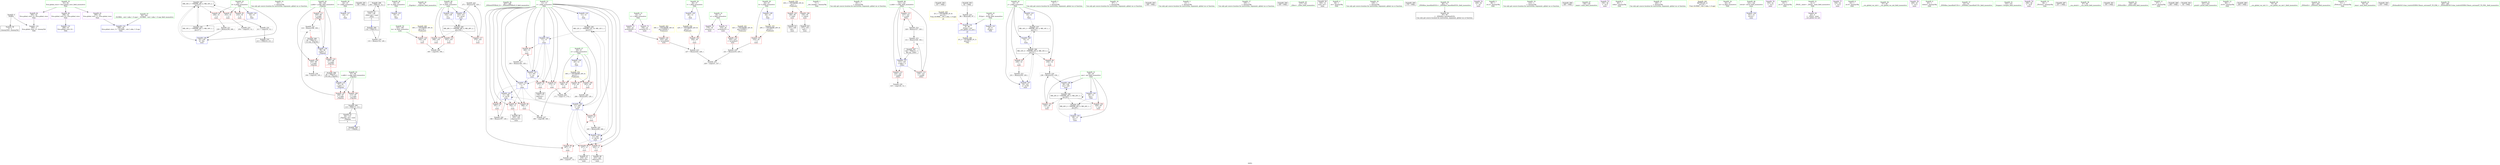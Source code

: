 digraph "SVFG" {
	label="SVFG";

	Node0x55eaeb319bb0 [shape=record,color=grey,label="{NodeID: 0\nNullPtr}"];
	Node0x55eaeb319bb0 -> Node0x55eaeb326440[style=solid];
	Node0x55eaeb319bb0 -> Node0x55eaeb32b460[style=solid];
	Node0x55eaeb325390 [shape=record,color=red,label="{NodeID: 97\n253\<--16\n\<--k\nmain\n}"];
	Node0x55eaeb325390 -> Node0x55eaeb3333a0[style=solid];
	Node0x55eaeb31a190 [shape=record,color=green,label="{NodeID: 14\n53\<--1\n\<--dummyObj\nCan only get source location for instruction, argument, global var or function.}"];
	Node0x55eaeb324ed0 [shape=record,color=red,label="{NodeID: 111\n109\<--99\n\<--y.addr\n_Z3gcdxx\n}"];
	Node0x55eaeb324ed0 -> Node0x55eaeb3321a0[style=solid];
	Node0x55eaeb323740 [shape=record,color=green,label="{NodeID: 28\n22\<--23\nl\<--l_field_insensitive\nGlob }"];
	Node0x55eaeb323740 -> Node0x55eaeb32ae60[style=solid];
	Node0x55eaeb34b8e0 [shape=record,color=black,label="{NodeID: 291\n158 = PHI()\n}"];
	Node0x55eaeb08a690 [shape=record,color=black,label="{NodeID: 208\n136 = PHI(133, 12, )\n}"];
	Node0x55eaeb08a690 -> Node0x55eaeb3267e0[style=solid];
	Node0x55eaeb32ac60 [shape=record,color=blue,label="{NodeID: 125\n18\<--12\nm\<--\nGlob }"];
	Node0x55eaeb324540 [shape=record,color=green,label="{NodeID: 42\n92\<--93\n_Z3gcdxx\<--_Z3gcdxx_field_insensitive\n}"];
	Node0x55eaeb332320 [shape=record,color=grey,label="{NodeID: 222\n271 = Binary(270, 129, )\n}"];
	Node0x55eaeb332320 -> Node0x55eaeb32c330[style=solid];
	Node0x55eaeb32b970 [shape=record,color=blue,label="{NodeID: 139\n143\<--129\ntt\<--\nmain\n}"];
	Node0x55eaeb32b970 -> Node0x55eaeb33b650[style=dashed];
	Node0x55eaeb326240 [shape=record,color=green,label="{NodeID: 56\n267\<--268\n_ZNSolsEPFRSoS_E\<--_ZNSolsEPFRSoS_E_field_insensitive\n}"];
	Node0x55eaeb33a250 [shape=record,color=black,label="{NodeID: 236\nMR_12V_2 = PHI(MR_12V_10, MR_12V_1, )\npts\{13 \}\n}"];
	Node0x55eaeb33a250 -> Node0x55eaeb32ba40[style=dashed];
	Node0x55eaeb326e60 [shape=record,color=purple,label="{NodeID: 70\n179\<--30\narrayidx\<--a\nmain\n}"];
	Node0x55eaeb33ee70 [shape=record,color=yellow,style=double,label="{NodeID: 250\n10V_1 = ENCHI(MR_10V_0)\npts\{1 \}\nFun[main]}"];
	Node0x55eaeb33ee70 -> Node0x55eaeb325a10[style=dashed];
	Node0x55eaeb33ee70 -> Node0x55eaeb324ac0[style=dashed];
	Node0x55eaeb327a50 [shape=record,color=red,label="{NodeID: 84\n177\<--11\n\<--i\nmain\n}"];
	Node0x55eaeb327a50 -> Node0x55eaeb326a50[style=solid];
	Node0x55eaeb317eb0 [shape=record,color=green,label="{NodeID: 1\n7\<--1\n__dso_handle\<--dummyObj\nGlob }"];
	Node0x55eaeb325460 [shape=record,color=red,label="{NodeID: 98\n174\<--20\n\<--n\nmain\n}"];
	Node0x55eaeb325460 -> Node0x55eaeb332920[style=solid];
	Node0x55eaeb322ca0 [shape=record,color=green,label="{NodeID: 15\n83\<--1\n\<--dummyObj\nCan only get source location for instruction, argument, global var or function.}"];
	Node0x55eaeb324fa0 [shape=record,color=red,label="{NodeID: 112\n124\<--121\n\<--n.addr\n_Z2bci\n}"];
	Node0x55eaeb324fa0 -> Node0x55eaeb332f20[style=solid];
	Node0x55eaeb323840 [shape=record,color=green,label="{NodeID: 29\n24\<--25\nb\<--b_field_insensitive\nGlob }"];
	Node0x55eaeb323840 -> Node0x55eaeb3256d0[style=solid];
	Node0x55eaeb323840 -> Node0x55eaeb32af60[style=solid];
	Node0x55eaeb34b9b0 [shape=record,color=black,label="{NodeID: 292\n167 = PHI()\n}"];
	Node0x55eaeb330760 [shape=record,color=black,label="{NodeID: 209\n115 = PHI(111, 113, )\n}"];
	Node0x55eaeb330760 -> Node0x55eaeb326710[style=solid];
	Node0x55eaeb32ad60 [shape=record,color=blue,label="{NodeID: 126\n20\<--12\nn\<--\nGlob }"];
	Node0x55eaeb32ad60 -> Node0x55eaeb33f220[style=dashed];
	Node0x55eaeb324640 [shape=record,color=green,label="{NodeID: 43\n97\<--98\nx.addr\<--x.addr_field_insensitive\n_Z3gcdxx\n}"];
	Node0x55eaeb324640 -> Node0x55eaeb324b90[style=solid];
	Node0x55eaeb324640 -> Node0x55eaeb324c60[style=solid];
	Node0x55eaeb324640 -> Node0x55eaeb32b630[style=solid];
	Node0x55eaeb3324a0 [shape=record,color=grey,label="{NodeID: 223\n86 = Binary(82, 87, )\n}"];
	Node0x55eaeb3324a0 -> Node0x55eaeb32b560[style=solid];
	Node0x55eaeb32ba40 [shape=record,color=blue,label="{NodeID: 140\n11\<--12\ni\<--\nmain\n}"];
	Node0x55eaeb32ba40 -> Node0x55eaeb327980[style=dashed];
	Node0x55eaeb32ba40 -> Node0x55eaeb327a50[style=dashed];
	Node0x55eaeb32ba40 -> Node0x55eaeb327b20[style=dashed];
	Node0x55eaeb32ba40 -> Node0x55eaeb32bb10[style=dashed];
	Node0x55eaeb32ba40 -> Node0x55eaeb32bbe0[style=dashed];
	Node0x55eaeb326340 [shape=record,color=green,label="{NodeID: 57\n54\<--293\n_GLOBAL__sub_I_nika_1_0.cpp\<--_GLOBAL__sub_I_nika_1_0.cpp_field_insensitive\n}"];
	Node0x55eaeb326340 -> Node0x55eaeb32b360[style=solid];
	Node0x55eaeb33a750 [shape=record,color=black,label="{NodeID: 237\nMR_14V_2 = PHI(MR_14V_4, MR_14V_1, )\npts\{15 \}\n}"];
	Node0x55eaeb33a750 -> Node0x55eaeb32bd80[style=dashed];
	Node0x55eaeb326f30 [shape=record,color=purple,label="{NodeID: 71\n219\<--30\narrayidx25\<--a\nmain\n}"];
	Node0x55eaeb326f30 -> Node0x55eaeb32a6f0[style=solid];
	Node0x55eaeb327b20 [shape=record,color=red,label="{NodeID: 85\n182\<--11\n\<--i\nmain\n}"];
	Node0x55eaeb327b20 -> Node0x55eaeb331ba0[style=solid];
	Node0x55eaeb319c40 [shape=record,color=green,label="{NodeID: 2\n9\<--1\n\<--dummyObj\nCan only get source location for instruction, argument, global var or function.}"];
	Node0x55eaeb340430 [shape=record,color=yellow,style=double,label="{NodeID: 265\n2V_1 = ENCHI(MR_2V_0)\npts\{10 \}\nFun[_GLOBAL__sub_I_nika_1_0.cpp]|{<s0>20}}"];
	Node0x55eaeb340430:s0 -> Node0x55eaeb32b560[style=dashed,color=red];
	Node0x55eaeb325530 [shape=record,color=red,label="{NodeID: 99\n189\<--20\n\<--n\nmain\n}"];
	Node0x55eaeb325530 -> Node0x55eaeb332aa0[style=solid];
	Node0x55eaeb322d30 [shape=record,color=green,label="{NodeID: 16\n87\<--1\n\<--dummyObj\nCan only get source location for instruction, argument, global var or function.}"];
	Node0x55eaeb325070 [shape=record,color=red,label="{NodeID: 113\n127\<--121\n\<--n.addr\n_Z2bci\n}"];
	Node0x55eaeb325070 -> Node0x55eaeb331720[style=solid];
	Node0x55eaeb323940 [shape=record,color=green,label="{NodeID: 30\n26\<--27\nt\<--t_field_insensitive\nGlob }"];
	Node0x55eaeb323940 -> Node0x55eaeb3257a0[style=solid];
	Node0x55eaeb323940 -> Node0x55eaeb32b060[style=solid];
	Node0x55eaeb34ba80 [shape=record,color=black,label="{NodeID: 293\n168 = PHI()\n}"];
	Node0x55eaeb330d00 [shape=record,color=black,label="{NodeID: 210\n213 = PHI(214, 211, )\n}"];
	Node0x55eaeb32ae60 [shape=record,color=blue,label="{NodeID: 127\n22\<--12\nl\<--\nGlob }"];
	Node0x55eaeb324710 [shape=record,color=green,label="{NodeID: 44\n99\<--100\ny.addr\<--y.addr_field_insensitive\n_Z3gcdxx\n}"];
	Node0x55eaeb324710 -> Node0x55eaeb324d30[style=solid];
	Node0x55eaeb324710 -> Node0x55eaeb324e00[style=solid];
	Node0x55eaeb324710 -> Node0x55eaeb324ed0[style=solid];
	Node0x55eaeb324710 -> Node0x55eaeb32b700[style=solid];
	Node0x55eaeb332620 [shape=record,color=grey,label="{NodeID: 224\n198 = Binary(197, 129, )\n}"];
	Node0x55eaeb332620 -> Node0x55eaeb32bcb0[style=solid];
	Node0x55eaeb32bb10 [shape=record,color=blue,label="{NodeID: 141\n11\<--183\ni\<--inc\nmain\n}"];
	Node0x55eaeb32bb10 -> Node0x55eaeb327980[style=dashed];
	Node0x55eaeb32bb10 -> Node0x55eaeb327a50[style=dashed];
	Node0x55eaeb32bb10 -> Node0x55eaeb327b20[style=dashed];
	Node0x55eaeb32bb10 -> Node0x55eaeb32bb10[style=dashed];
	Node0x55eaeb32bb10 -> Node0x55eaeb32bbe0[style=dashed];
	Node0x55eaeb326440 [shape=record,color=black,label="{NodeID: 58\n2\<--3\ndummyVal\<--dummyVal\n}"];
	Node0x55eaeb33ac50 [shape=record,color=black,label="{NodeID: 238\nMR_16V_2 = PHI(MR_16V_3, MR_16V_1, )\npts\{17 \}\n}"];
	Node0x55eaeb33ac50 -> Node0x55eaeb33d950[style=dashed];
	Node0x55eaeb327000 [shape=record,color=purple,label="{NodeID: 72\n194\<--32\narrayidx15\<--v\nmain\n}"];
	Node0x55eaeb327bf0 [shape=record,color=red,label="{NodeID: 86\n188\<--11\n\<--i\nmain\n}"];
	Node0x55eaeb327bf0 -> Node0x55eaeb332aa0[style=solid];
	Node0x55eaeb319e90 [shape=record,color=green,label="{NodeID: 3\n12\<--1\n\<--dummyObj\nCan only get source location for instruction, argument, global var or function.}"];
	Node0x55eaeb325600 [shape=record,color=red,label="{NodeID: 100\n203\<--20\n\<--n\nmain\n}"];
	Node0x55eaeb325600 -> Node0x55eaeb332020[style=solid];
	Node0x55eaeb322dc0 [shape=record,color=green,label="{NodeID: 17\n105\<--1\n\<--dummyObj\nCan only get source location for instruction, argument, global var or function.}"];
	Node0x55eaeb325140 [shape=record,color=red,label="{NodeID: 114\n130\<--121\n\<--n.addr\n_Z2bci\n}"];
	Node0x55eaeb325140 -> Node0x55eaeb3318a0[style=solid];
	Node0x55eaeb323a40 [shape=record,color=green,label="{NodeID: 31\n28\<--29\nans\<--ans_field_insensitive\nGlob }"];
	Node0x55eaeb323a40 -> Node0x55eaeb325870[style=solid];
	Node0x55eaeb323a40 -> Node0x55eaeb325940[style=solid];
	Node0x55eaeb323a40 -> Node0x55eaeb32b160[style=solid];
	Node0x55eaeb323a40 -> Node0x55eaeb32be50[style=solid];
	Node0x55eaeb323a40 -> Node0x55eaeb32c0c0[style=solid];
	Node0x55eaeb34bb50 [shape=record,color=black,label="{NodeID: 294\n169 = PHI()\n}"];
	Node0x55eaeb3312a0 [shape=record,color=grey,label="{NodeID: 211\n239 = Binary(238, 240, )\n}"];
	Node0x55eaeb3312a0 -> Node0x55eaeb32c190[style=solid];
	Node0x55eaeb32af60 [shape=record,color=blue,label="{NodeID: 128\n24\<--12\nb\<--\nGlob }"];
	Node0x55eaeb32af60 -> Node0x55eaeb33f300[style=dashed];
	Node0x55eaeb3247e0 [shape=record,color=green,label="{NodeID: 45\n117\<--118\n_Z2bci\<--_Z2bci_field_insensitive\n}"];
	Node0x55eaeb3327a0 [shape=record,color=grey,label="{NodeID: 225\n245 = Binary(244, 240, )\n}"];
	Node0x55eaeb3327a0 -> Node0x55eaeb32c260[style=solid];
	Node0x55eaeb32bbe0 [shape=record,color=blue,label="{NodeID: 142\n11\<--12\ni\<--\nmain\n}"];
	Node0x55eaeb32bbe0 -> Node0x55eaeb327bf0[style=dashed];
	Node0x55eaeb32bbe0 -> Node0x55eaeb327cc0[style=dashed];
	Node0x55eaeb32bbe0 -> Node0x55eaeb327d90[style=dashed];
	Node0x55eaeb32bbe0 -> Node0x55eaeb32bcb0[style=dashed];
	Node0x55eaeb32bbe0 -> Node0x55eaeb32bf20[style=dashed];
	Node0x55eaeb326540 [shape=record,color=black,label="{NodeID: 59\n140\<--12\nmain_ret\<--\nmain\n}"];
	Node0x55eaeb33b150 [shape=record,color=black,label="{NodeID: 239\nMR_24V_2 = PHI(MR_24V_4, MR_24V_1, )\npts\{29 \}\n}"];
	Node0x55eaeb33b150 -> Node0x55eaeb32be50[style=dashed];
	Node0x55eaeb3270d0 [shape=record,color=purple,label="{NodeID: 73\n224\<--32\narrayidx28\<--v\nmain\n}"];
	Node0x55eaeb3270d0 -> Node0x55eaeb32a7c0[style=solid];
	Node0x55eaeb327cc0 [shape=record,color=red,label="{NodeID: 87\n192\<--11\n\<--i\nmain\n}"];
	Node0x55eaeb327cc0 -> Node0x55eaeb326b20[style=solid];
	Node0x55eaeb319f20 [shape=record,color=green,label="{NodeID: 4\n36\<--1\n.str\<--dummyObj\nGlob }"];
	Node0x55eaeb3256d0 [shape=record,color=red,label="{NodeID: 101\n216\<--24\n\<--b\nmain\n}"];
	Node0x55eaeb3256d0 -> Node0x55eaeb331ea0[style=solid];
	Node0x55eaeb322e50 [shape=record,color=green,label="{NodeID: 18\n129\<--1\n\<--dummyObj\nCan only get source location for instruction, argument, global var or function.}"];
	Node0x55eaeb32a430 [shape=record,color=red,label="{NodeID: 115\n163\<--143\n\<--tt\nmain\n}"];
	Node0x55eaeb32a430 -> Node0x55eaeb332da0[style=solid];
	Node0x55eaeb323b40 [shape=record,color=green,label="{NodeID: 32\n30\<--31\na\<--a_field_insensitive\nGlob }"];
	Node0x55eaeb323b40 -> Node0x55eaeb326e60[style=solid];
	Node0x55eaeb323b40 -> Node0x55eaeb326f30[style=solid];
	Node0x55eaeb34bc50 [shape=record,color=black,label="{NodeID: 295\n170 = PHI()\n}"];
	Node0x55eaeb331420 [shape=record,color=grey,label="{NodeID: 212\n231 = Binary(230, 129, )\n}"];
	Node0x55eaeb331420 -> Node0x55eaeb32bff0[style=solid];
	Node0x55eaeb32b060 [shape=record,color=blue,label="{NodeID: 129\n26\<--12\nt\<--\nGlob }"];
	Node0x55eaeb32b060 -> Node0x55eaeb33f3e0[style=dashed];
	Node0x55eaeb3248e0 [shape=record,color=green,label="{NodeID: 46\n121\<--122\nn.addr\<--n.addr_field_insensitive\n_Z2bci\n}"];
	Node0x55eaeb3248e0 -> Node0x55eaeb324fa0[style=solid];
	Node0x55eaeb3248e0 -> Node0x55eaeb325070[style=solid];
	Node0x55eaeb3248e0 -> Node0x55eaeb325140[style=solid];
	Node0x55eaeb3248e0 -> Node0x55eaeb32b7d0[style=solid];
	Node0x55eaeb332920 [shape=record,color=grey,label="{NodeID: 226\n175 = cmp(173, 174, )\n}"];
	Node0x55eaeb32bcb0 [shape=record,color=blue,label="{NodeID: 143\n11\<--198\ni\<--inc18\nmain\n}"];
	Node0x55eaeb32bcb0 -> Node0x55eaeb327bf0[style=dashed];
	Node0x55eaeb32bcb0 -> Node0x55eaeb327cc0[style=dashed];
	Node0x55eaeb32bcb0 -> Node0x55eaeb327d90[style=dashed];
	Node0x55eaeb32bcb0 -> Node0x55eaeb32bcb0[style=dashed];
	Node0x55eaeb32bcb0 -> Node0x55eaeb32bf20[style=dashed];
	Node0x55eaeb326610 [shape=record,color=black,label="{NodeID: 60\n65\<--66\n\<--_ZNSt8ios_base4InitD1Ev\nCan only get source location for instruction, argument, global var or function.}"];
	Node0x55eaeb33b650 [shape=record,color=black,label="{NodeID: 240\nMR_28V_3 = PHI(MR_28V_4, MR_28V_2, )\npts\{144 \}\n}"];
	Node0x55eaeb33b650 -> Node0x55eaeb32a430[style=dashed];
	Node0x55eaeb33b650 -> Node0x55eaeb32a4c0[style=dashed];
	Node0x55eaeb33b650 -> Node0x55eaeb32a550[style=dashed];
	Node0x55eaeb33b650 -> Node0x55eaeb32c330[style=dashed];
	Node0x55eaeb3271a0 [shape=record,color=purple,label="{NodeID: 74\n149\<--36\n\<--.str\nmain\n}"];
	Node0x55eaeb33f220 [shape=record,color=yellow,style=double,label="{NodeID: 254\n18V_1 = ENCHI(MR_18V_0)\npts\{21 \}\nFun[main]}"];
	Node0x55eaeb33f220 -> Node0x55eaeb325460[style=dashed];
	Node0x55eaeb33f220 -> Node0x55eaeb325530[style=dashed];
	Node0x55eaeb33f220 -> Node0x55eaeb325600[style=dashed];
	Node0x55eaeb327d90 [shape=record,color=red,label="{NodeID: 88\n197\<--11\n\<--i\nmain\n}"];
	Node0x55eaeb327d90 -> Node0x55eaeb332620[style=solid];
	Node0x55eaeb319a70 [shape=record,color=green,label="{NodeID: 5\n38\<--1\n.str.2\<--dummyObj\nGlob }"];
	Node0x55eaeb3257a0 [shape=record,color=red,label="{NodeID: 102\n226\<--26\n\<--t\nmain\n}"];
	Node0x55eaeb3257a0 -> Node0x55eaeb3315a0[style=solid];
	Node0x55eaeb322ee0 [shape=record,color=green,label="{NodeID: 19\n214\<--1\n\<--dummyObj\nCan only get source location for instruction, argument, global var or function.}"];
	Node0x55eaeb32a4c0 [shape=record,color=red,label="{NodeID: 116\n248\<--143\n\<--tt\nmain\n}"];
	Node0x55eaeb323c40 [shape=record,color=green,label="{NodeID: 33\n32\<--33\nv\<--v_field_insensitive\nGlob }"];
	Node0x55eaeb323c40 -> Node0x55eaeb327000[style=solid];
	Node0x55eaeb323c40 -> Node0x55eaeb3270d0[style=solid];
	Node0x55eaeb34bd20 [shape=record,color=black,label="{NodeID: 296\n180 = PHI()\n}"];
	Node0x55eaeb3315a0 [shape=record,color=grey,label="{NodeID: 213\n227 = Binary(225, 226, )\n}"];
	Node0x55eaeb3315a0 -> Node0x55eaeb3330a0[style=solid];
	Node0x55eaeb32b160 [shape=record,color=blue,label="{NodeID: 130\n28\<--12\nans\<--\nGlob }"];
	Node0x55eaeb32b160 -> Node0x55eaeb33b150[style=dashed];
	Node0x55eaeb3249b0 [shape=record,color=green,label="{NodeID: 47\n138\<--139\nmain\<--main_field_insensitive\n}"];
	Node0x55eaeb332aa0 [shape=record,color=grey,label="{NodeID: 227\n190 = cmp(188, 189, )\n}"];
	Node0x55eaeb32bd80 [shape=record,color=blue,label="{NodeID: 144\n14\<--12\nj\<--\nmain\n}"];
	Node0x55eaeb32bd80 -> Node0x55eaeb33d450[style=dashed];
	Node0x55eaeb326710 [shape=record,color=black,label="{NodeID: 61\n94\<--115\n_Z3gcdxx_ret\<--cond\n_Z3gcdxx\n|{<s0>4}}"];
	Node0x55eaeb326710:s0 -> Node0x55eaeb34c890[style=solid,color=blue];
	Node0x55eaeb327270 [shape=record,color=purple,label="{NodeID: 75\n150\<--38\n\<--.str.2\nmain\n}"];
	Node0x55eaeb33f300 [shape=record,color=yellow,style=double,label="{NodeID: 255\n20V_1 = ENCHI(MR_20V_0)\npts\{25 \}\nFun[main]}"];
	Node0x55eaeb33f300 -> Node0x55eaeb3256d0[style=dashed];
	Node0x55eaeb327e60 [shape=record,color=red,label="{NodeID: 89\n207\<--11\n\<--i\nmain\n}"];
	Node0x55eaeb327e60 -> Node0x55eaeb332c20[style=solid];
	Node0x55eaeb319b00 [shape=record,color=green,label="{NodeID: 6\n40\<--1\nstdin\<--dummyObj\nGlob }"];
	Node0x55eaeb325870 [shape=record,color=red,label="{NodeID: 103\n235\<--28\n\<--ans\nmain\n}"];
	Node0x55eaeb325870 -> Node0x55eaeb331a20[style=solid];
	Node0x55eaeb322f70 [shape=record,color=green,label="{NodeID: 20\n240\<--1\n\<--dummyObj\nCan only get source location for instruction, argument, global var or function.}"];
	Node0x55eaeb341ef0 [shape=record,color=yellow,style=double,label="{NodeID: 283\nRETMU(2V_2)\npts\{10 \}\nFun[_GLOBAL__sub_I_nika_1_0.cpp]}"];
	Node0x55eaeb32a550 [shape=record,color=red,label="{NodeID: 117\n270\<--143\n\<--tt\nmain\n}"];
	Node0x55eaeb32a550 -> Node0x55eaeb332320[style=solid];
	Node0x55eaeb323d40 [shape=record,color=green,label="{NodeID: 34\n34\<--35\nss\<--ss_field_insensitive\nGlob }"];
	Node0x55eaeb34bdf0 [shape=record,color=black,label="{NodeID: 297\n120 = PHI(131, )\n0th arg _Z2bci }"];
	Node0x55eaeb34bdf0 -> Node0x55eaeb32b7d0[style=solid];
	Node0x55eaeb331720 [shape=record,color=grey,label="{NodeID: 214\n128 = Binary(127, 129, )\n}"];
	Node0x55eaeb331720 -> Node0x55eaeb3318a0[style=solid];
	Node0x55eaeb32b260 [shape=record,color=blue,label="{NodeID: 131\n298\<--53\nllvm.global_ctors_0\<--\nGlob }"];
	Node0x55eaeb325ad0 [shape=record,color=green,label="{NodeID: 48\n141\<--142\nretval\<--retval_field_insensitive\nmain\n}"];
	Node0x55eaeb325ad0 -> Node0x55eaeb32b8a0[style=solid];
	Node0x55eaeb332c20 [shape=record,color=grey,label="{NodeID: 228\n208 = cmp(207, 12, )\n}"];
	Node0x55eaeb32be50 [shape=record,color=blue,label="{NodeID: 145\n28\<--12\nans\<--\nmain\n}"];
	Node0x55eaeb32be50 -> Node0x55eaeb33de50[style=dashed];
	Node0x55eaeb3267e0 [shape=record,color=black,label="{NodeID: 62\n119\<--136\n_Z2bci_ret\<--cond\n_Z2bci\n|{<s0>5}}"];
	Node0x55eaeb3267e0:s0 -> Node0x55eaeb34b6f0[style=solid,color=blue];
	Node0x55eaeb327340 [shape=record,color=purple,label="{NodeID: 76\n155\<--41\n\<--.str.3\nmain\n}"];
	Node0x55eaeb33f3e0 [shape=record,color=yellow,style=double,label="{NodeID: 256\n22V_1 = ENCHI(MR_22V_0)\npts\{27 \}\nFun[main]}"];
	Node0x55eaeb33f3e0 -> Node0x55eaeb3257a0[style=dashed];
	Node0x55eaeb327f30 [shape=record,color=red,label="{NodeID: 90\n217\<--11\n\<--i\nmain\n}"];
	Node0x55eaeb327f30 -> Node0x55eaeb326bf0[style=solid];
	Node0x55eaeb31a8b0 [shape=record,color=green,label="{NodeID: 7\n41\<--1\n.str.3\<--dummyObj\nGlob }"];
	Node0x55eaeb325940 [shape=record,color=red,label="{NodeID: 104\n259\<--28\n\<--ans\nmain\n}"];
	Node0x55eaeb323040 [shape=record,color=green,label="{NodeID: 21\n4\<--6\n_ZStL8__ioinit\<--_ZStL8__ioinit_field_insensitive\nGlob }"];
	Node0x55eaeb323040 -> Node0x55eaeb326d90[style=solid];
	Node0x55eaeb32a620 [shape=record,color=red,label="{NodeID: 118\n164\<--145\n\<--tn\nmain\n}"];
	Node0x55eaeb32a620 -> Node0x55eaeb332da0[style=solid];
	Node0x55eaeb323e40 [shape=record,color=green,label="{NodeID: 35\n52\<--56\nllvm.global_ctors\<--llvm.global_ctors_field_insensitive\nGlob }"];
	Node0x55eaeb323e40 -> Node0x55eaeb327680[style=solid];
	Node0x55eaeb323e40 -> Node0x55eaeb327780[style=solid];
	Node0x55eaeb323e40 -> Node0x55eaeb327880[style=solid];
	Node0x55eaeb34bfe0 [shape=record,color=black,label="{NodeID: 298\n95 = PHI(107, )\n0th arg _Z3gcdxx }"];
	Node0x55eaeb34bfe0 -> Node0x55eaeb32b630[style=solid];
	Node0x55eaeb3318a0 [shape=record,color=grey,label="{NodeID: 215\n131 = Binary(128, 130, )\n|{<s0>5}}"];
	Node0x55eaeb3318a0:s0 -> Node0x55eaeb34bdf0[style=solid,color=red];
	Node0x55eaeb32b360 [shape=record,color=blue,label="{NodeID: 132\n299\<--54\nllvm.global_ctors_1\<--_GLOBAL__sub_I_nika_1_0.cpp\nGlob }"];
	Node0x55eaeb325ba0 [shape=record,color=green,label="{NodeID: 49\n143\<--144\ntt\<--tt_field_insensitive\nmain\n}"];
	Node0x55eaeb325ba0 -> Node0x55eaeb32a430[style=solid];
	Node0x55eaeb325ba0 -> Node0x55eaeb32a4c0[style=solid];
	Node0x55eaeb325ba0 -> Node0x55eaeb32a550[style=solid];
	Node0x55eaeb325ba0 -> Node0x55eaeb32b970[style=solid];
	Node0x55eaeb325ba0 -> Node0x55eaeb32c330[style=solid];
	Node0x55eaeb332da0 [shape=record,color=grey,label="{NodeID: 229\n165 = cmp(163, 164, )\n}"];
	Node0x55eaeb32bf20 [shape=record,color=blue,label="{NodeID: 146\n11\<--204\ni\<--sub\nmain\n}"];
	Node0x55eaeb32bf20 -> Node0x55eaeb327e60[style=dashed];
	Node0x55eaeb32bf20 -> Node0x55eaeb327f30[style=dashed];
	Node0x55eaeb32bf20 -> Node0x55eaeb328000[style=dashed];
	Node0x55eaeb32bf20 -> Node0x55eaeb3280d0[style=dashed];
	Node0x55eaeb32bf20 -> Node0x55eaeb32c260[style=dashed];
	Node0x55eaeb32bf20 -> Node0x55eaeb33a250[style=dashed];
	Node0x55eaeb3268b0 [shape=record,color=black,label="{NodeID: 63\n151\<--148\ncall\<--\nmain\n}"];
	Node0x55eaeb327410 [shape=record,color=purple,label="{NodeID: 77\n156\<--43\n\<--.str.4\nmain\n}"];
	Node0x55eaeb328000 [shape=record,color=red,label="{NodeID: 91\n222\<--11\n\<--i\nmain\n}"];
	Node0x55eaeb328000 -> Node0x55eaeb326cc0[style=solid];
	Node0x55eaeb31a940 [shape=record,color=green,label="{NodeID: 8\n43\<--1\n.str.4\<--dummyObj\nGlob }"];
	Node0x55eaeb325a10 [shape=record,color=red,label="{NodeID: 105\n148\<--40\n\<--stdin\nmain\n}"];
	Node0x55eaeb325a10 -> Node0x55eaeb3268b0[style=solid];
	Node0x55eaeb323140 [shape=record,color=green,label="{NodeID: 22\n8\<--10\n_ZL2pi\<--_ZL2pi_field_insensitive\nGlob }"];
	Node0x55eaeb323140 -> Node0x55eaeb32a890[style=solid];
	Node0x55eaeb323140 -> Node0x55eaeb32b560[style=solid];
	Node0x55eaeb32a6f0 [shape=record,color=red,label="{NodeID: 119\n220\<--219\n\<--arrayidx25\nmain\n}"];
	Node0x55eaeb32a6f0 -> Node0x55eaeb331ea0[style=solid];
	Node0x55eaeb323f40 [shape=record,color=green,label="{NodeID: 36\n57\<--58\n__cxx_global_var_init\<--__cxx_global_var_init_field_insensitive\n}"];
	Node0x55eaeb34c120 [shape=record,color=black,label="{NodeID: 299\n96 = PHI(110, )\n1st arg _Z3gcdxx }"];
	Node0x55eaeb34c120 -> Node0x55eaeb32b700[style=solid];
	Node0x55eaeb331a20 [shape=record,color=grey,label="{NodeID: 216\n236 = Binary(235, 234, )\n}"];
	Node0x55eaeb331a20 -> Node0x55eaeb32c0c0[style=solid];
	Node0x55eaeb32b460 [shape=record,color=blue, style = dotted,label="{NodeID: 133\n300\<--3\nllvm.global_ctors_2\<--dummyVal\nGlob }"];
	Node0x55eaeb325c70 [shape=record,color=green,label="{NodeID: 50\n145\<--146\ntn\<--tn_field_insensitive\nmain\n}"];
	Node0x55eaeb325c70 -> Node0x55eaeb32a620[style=solid];
	Node0x55eaeb332f20 [shape=record,color=grey,label="{NodeID: 230\n125 = cmp(124, 12, )\n}"];
	Node0x55eaeb32bff0 [shape=record,color=blue,label="{NodeID: 147\n14\<--231\nj\<--inc30\nmain\n}"];
	Node0x55eaeb32bff0 -> Node0x55eaeb33d450[style=dashed];
	Node0x55eaeb326980 [shape=record,color=black,label="{NodeID: 64\n157\<--154\ncall1\<--\nmain\n}"];
	Node0x55eaeb3274e0 [shape=record,color=purple,label="{NodeID: 78\n249\<--47\n\<--.str.5\nmain\n}"];
	Node0x55eaeb3280d0 [shape=record,color=red,label="{NodeID: 92\n244\<--11\n\<--i\nmain\n}"];
	Node0x55eaeb3280d0 -> Node0x55eaeb3327a0[style=solid];
	Node0x55eaeb31aed0 [shape=record,color=green,label="{NodeID: 9\n45\<--1\nstdout\<--dummyObj\nGlob }"];
	Node0x55eaeb324ac0 [shape=record,color=red,label="{NodeID: 106\n154\<--45\n\<--stdout\nmain\n}"];
	Node0x55eaeb324ac0 -> Node0x55eaeb326980[style=solid];
	Node0x55eaeb323240 [shape=record,color=green,label="{NodeID: 23\n11\<--13\ni\<--i_field_insensitive\nGlob }"];
	Node0x55eaeb323240 -> Node0x55eaeb327980[style=solid];
	Node0x55eaeb323240 -> Node0x55eaeb327a50[style=solid];
	Node0x55eaeb323240 -> Node0x55eaeb327b20[style=solid];
	Node0x55eaeb323240 -> Node0x55eaeb327bf0[style=solid];
	Node0x55eaeb323240 -> Node0x55eaeb327cc0[style=solid];
	Node0x55eaeb323240 -> Node0x55eaeb327d90[style=solid];
	Node0x55eaeb323240 -> Node0x55eaeb327e60[style=solid];
	Node0x55eaeb323240 -> Node0x55eaeb327f30[style=solid];
	Node0x55eaeb323240 -> Node0x55eaeb328000[style=solid];
	Node0x55eaeb323240 -> Node0x55eaeb3280d0[style=solid];
	Node0x55eaeb323240 -> Node0x55eaeb32a960[style=solid];
	Node0x55eaeb323240 -> Node0x55eaeb32ba40[style=solid];
	Node0x55eaeb323240 -> Node0x55eaeb32bb10[style=solid];
	Node0x55eaeb323240 -> Node0x55eaeb32bbe0[style=solid];
	Node0x55eaeb323240 -> Node0x55eaeb32bcb0[style=solid];
	Node0x55eaeb323240 -> Node0x55eaeb32bf20[style=solid];
	Node0x55eaeb323240 -> Node0x55eaeb32c260[style=solid];
	Node0x55eaeb342220 [shape=record,color=yellow,style=double,label="{NodeID: 286\n2V_2 = CSCHI(MR_2V_1)\npts\{10 \}\nCS[]}"];
	Node0x55eaeb32a7c0 [shape=record,color=red,label="{NodeID: 120\n225\<--224\n\<--arrayidx28\nmain\n}"];
	Node0x55eaeb32a7c0 -> Node0x55eaeb3315a0[style=solid];
	Node0x55eaeb324040 [shape=record,color=green,label="{NodeID: 37\n61\<--62\n_ZNSt8ios_base4InitC1Ev\<--_ZNSt8ios_base4InitC1Ev_field_insensitive\n}"];
	Node0x55eaeb34c890 [shape=record,color=black,label="{NodeID: 300\n111 = PHI(94, )\n}"];
	Node0x55eaeb34c890 -> Node0x55eaeb330760[style=solid];
	Node0x55eaeb331ba0 [shape=record,color=grey,label="{NodeID: 217\n183 = Binary(182, 129, )\n}"];
	Node0x55eaeb331ba0 -> Node0x55eaeb32bb10[style=solid];
	Node0x55eaeb32b560 [shape=record,color=blue,label="{NodeID: 134\n8\<--86\n_ZL2pi\<--mul\n__cxx_global_var_init.1\n|{<s0>20}}"];
	Node0x55eaeb32b560:s0 -> Node0x55eaeb342220[style=dashed,color=blue];
	Node0x55eaeb325d40 [shape=record,color=green,label="{NodeID: 51\n152\<--153\nfreopen\<--freopen_field_insensitive\n}"];
	Node0x55eaeb3330a0 [shape=record,color=grey,label="{NodeID: 231\n228 = cmp(221, 227, )\n}"];
	Node0x55eaeb32c0c0 [shape=record,color=blue,label="{NodeID: 148\n28\<--236\nans\<--add\nmain\n}"];
	Node0x55eaeb32c0c0 -> Node0x55eaeb33de50[style=dashed];
	Node0x55eaeb326a50 [shape=record,color=black,label="{NodeID: 65\n178\<--177\nidxprom\<--\nmain\n}"];
	Node0x55eaeb3275b0 [shape=record,color=purple,label="{NodeID: 79\n256\<--49\n\<--.str.6\nmain\n}"];
	Node0x55eaeb3281a0 [shape=record,color=red,label="{NodeID: 93\n230\<--14\n\<--j\nmain\n}"];
	Node0x55eaeb3281a0 -> Node0x55eaeb331420[style=solid];
	Node0x55eaeb31af60 [shape=record,color=green,label="{NodeID: 10\n46\<--1\n_ZSt3cin\<--dummyObj\nGlob }"];
	Node0x55eaeb324b90 [shape=record,color=red,label="{NodeID: 107\n108\<--97\n\<--x.addr\n_Z3gcdxx\n}"];
	Node0x55eaeb324b90 -> Node0x55eaeb3321a0[style=solid];
	Node0x55eaeb323340 [shape=record,color=green,label="{NodeID: 24\n14\<--15\nj\<--j_field_insensitive\nGlob }"];
	Node0x55eaeb323340 -> Node0x55eaeb3281a0[style=solid];
	Node0x55eaeb323340 -> Node0x55eaeb328270[style=solid];
	Node0x55eaeb323340 -> Node0x55eaeb32aa60[style=solid];
	Node0x55eaeb323340 -> Node0x55eaeb32bd80[style=solid];
	Node0x55eaeb323340 -> Node0x55eaeb32bff0[style=solid];
	Node0x55eaeb34af00 [shape=record,color=black,label="{NodeID: 287\n257 = PHI()\n}"];
	Node0x55eaeb32a890 [shape=record,color=blue,label="{NodeID: 121\n8\<--9\n_ZL2pi\<--\nGlob }"];
	Node0x55eaeb324140 [shape=record,color=green,label="{NodeID: 38\n67\<--68\n__cxa_atexit\<--__cxa_atexit_field_insensitive\n}"];
	Node0x55eaeb34cbd0 [shape=record,color=black,label="{NodeID: 301\n195 = PHI()\n}"];
	Node0x55eaeb331d20 [shape=record,color=grey,label="{NodeID: 218\n133 = Binary(132, 129, )\n}"];
	Node0x55eaeb331d20 -> Node0x55eaeb08a690[style=solid];
	Node0x55eaeb32b630 [shape=record,color=blue,label="{NodeID: 135\n97\<--95\nx.addr\<--x\n_Z3gcdxx\n}"];
	Node0x55eaeb32b630 -> Node0x55eaeb324b90[style=dashed];
	Node0x55eaeb32b630 -> Node0x55eaeb324c60[style=dashed];
	Node0x55eaeb325e40 [shape=record,color=green,label="{NodeID: 52\n159\<--160\n_ZNSirsERi\<--_ZNSirsERi_field_insensitive\n}"];
	Node0x55eaeb333220 [shape=record,color=grey,label="{NodeID: 232\n211 = cmp(210, 12, )\n}"];
	Node0x55eaeb333220 -> Node0x55eaeb330d00[style=solid];
	Node0x55eaeb32c190 [shape=record,color=blue,label="{NodeID: 149\n16\<--239\nk\<--dec\nmain\n}"];
	Node0x55eaeb32c190 -> Node0x55eaeb33d950[style=dashed];
	Node0x55eaeb326b20 [shape=record,color=black,label="{NodeID: 66\n193\<--192\nidxprom14\<--\nmain\n}"];
	Node0x55eaeb33d450 [shape=record,color=black,label="{NodeID: 246\nMR_14V_4 = PHI(MR_14V_6, MR_14V_3, )\npts\{15 \}\n}"];
	Node0x55eaeb33d450 -> Node0x55eaeb3281a0[style=dashed];
	Node0x55eaeb33d450 -> Node0x55eaeb328270[style=dashed];
	Node0x55eaeb33d450 -> Node0x55eaeb32bff0[style=dashed];
	Node0x55eaeb33d450 -> Node0x55eaeb33a750[style=dashed];
	Node0x55eaeb33d450 -> Node0x55eaeb33d450[style=dashed];
	Node0x55eaeb327680 [shape=record,color=purple,label="{NodeID: 80\n298\<--52\nllvm.global_ctors_0\<--llvm.global_ctors\nGlob }"];
	Node0x55eaeb327680 -> Node0x55eaeb32b260[style=solid];
	Node0x55eaeb33f790 [shape=record,color=yellow,style=double,label="{NodeID: 260\n30V_1 = ENCHI(MR_30V_0)\npts\{146 \}\nFun[main]}"];
	Node0x55eaeb33f790 -> Node0x55eaeb32a620[style=dashed];
	Node0x55eaeb328270 [shape=record,color=red,label="{NodeID: 94\n234\<--14\n\<--j\nmain\n}"];
	Node0x55eaeb328270 -> Node0x55eaeb331a20[style=solid];
	Node0x55eaeb31aff0 [shape=record,color=green,label="{NodeID: 11\n47\<--1\n.str.5\<--dummyObj\nGlob }"];
	Node0x55eaeb324c60 [shape=record,color=red,label="{NodeID: 108\n113\<--97\n\<--x.addr\n_Z3gcdxx\n}"];
	Node0x55eaeb324c60 -> Node0x55eaeb330760[style=solid];
	Node0x55eaeb323440 [shape=record,color=green,label="{NodeID: 25\n16\<--17\nk\<--k_field_insensitive\nGlob }"];
	Node0x55eaeb323440 -> Node0x55eaeb328340[style=solid];
	Node0x55eaeb323440 -> Node0x55eaeb3252c0[style=solid];
	Node0x55eaeb323440 -> Node0x55eaeb325390[style=solid];
	Node0x55eaeb323440 -> Node0x55eaeb32ab60[style=solid];
	Node0x55eaeb323440 -> Node0x55eaeb32c190[style=solid];
	Node0x55eaeb34b4f0 [shape=record,color=black,label="{NodeID: 288\n260 = PHI()\n}"];
	Node0x55eaeb32a960 [shape=record,color=blue,label="{NodeID: 122\n11\<--12\ni\<--\nGlob }"];
	Node0x55eaeb32a960 -> Node0x55eaeb33a250[style=dashed];
	Node0x55eaeb324240 [shape=record,color=green,label="{NodeID: 39\n66\<--72\n_ZNSt8ios_base4InitD1Ev\<--_ZNSt8ios_base4InitD1Ev_field_insensitive\n}"];
	Node0x55eaeb324240 -> Node0x55eaeb326610[style=solid];
	Node0x55eaeb34cca0 [shape=record,color=black,label="{NodeID: 302\n64 = PHI()\n}"];
	Node0x55eaeb331ea0 [shape=record,color=grey,label="{NodeID: 219\n221 = Binary(216, 220, )\n}"];
	Node0x55eaeb331ea0 -> Node0x55eaeb3330a0[style=solid];
	Node0x55eaeb32b700 [shape=record,color=blue,label="{NodeID: 136\n99\<--96\ny.addr\<--y\n_Z3gcdxx\n}"];
	Node0x55eaeb32b700 -> Node0x55eaeb324d30[style=dashed];
	Node0x55eaeb32b700 -> Node0x55eaeb324e00[style=dashed];
	Node0x55eaeb32b700 -> Node0x55eaeb324ed0[style=dashed];
	Node0x55eaeb325f40 [shape=record,color=green,label="{NodeID: 53\n251\<--252\nprintf\<--printf_field_insensitive\n}"];
	Node0x55eaeb3333a0 [shape=record,color=grey,label="{NodeID: 233\n254 = cmp(253, 12, )\n}"];
	Node0x55eaeb32c260 [shape=record,color=blue,label="{NodeID: 150\n11\<--245\ni\<--dec32\nmain\n}"];
	Node0x55eaeb32c260 -> Node0x55eaeb327e60[style=dashed];
	Node0x55eaeb32c260 -> Node0x55eaeb327f30[style=dashed];
	Node0x55eaeb32c260 -> Node0x55eaeb328000[style=dashed];
	Node0x55eaeb32c260 -> Node0x55eaeb3280d0[style=dashed];
	Node0x55eaeb32c260 -> Node0x55eaeb32c260[style=dashed];
	Node0x55eaeb32c260 -> Node0x55eaeb33a250[style=dashed];
	Node0x55eaeb326bf0 [shape=record,color=black,label="{NodeID: 67\n218\<--217\nidxprom24\<--\nmain\n}"];
	Node0x55eaeb33d950 [shape=record,color=black,label="{NodeID: 247\nMR_16V_3 = PHI(MR_16V_4, MR_16V_2, )\npts\{17 \}\n}"];
	Node0x55eaeb33d950 -> Node0x55eaeb328340[style=dashed];
	Node0x55eaeb33d950 -> Node0x55eaeb3252c0[style=dashed];
	Node0x55eaeb33d950 -> Node0x55eaeb325390[style=dashed];
	Node0x55eaeb33d950 -> Node0x55eaeb32c190[style=dashed];
	Node0x55eaeb33d950 -> Node0x55eaeb33ac50[style=dashed];
	Node0x55eaeb33d950 -> Node0x55eaeb33d950[style=dashed];
	Node0x55eaeb327780 [shape=record,color=purple,label="{NodeID: 81\n299\<--52\nllvm.global_ctors_1\<--llvm.global_ctors\nGlob }"];
	Node0x55eaeb327780 -> Node0x55eaeb32b360[style=solid];
	Node0x55eaeb33f870 [shape=record,color=yellow,style=double,label="{NodeID: 261\n32V_1 = ENCHI(MR_32V_0)\npts\{310000 \}\nFun[main]}"];
	Node0x55eaeb33f870 -> Node0x55eaeb32a6f0[style=dashed];
	Node0x55eaeb328340 [shape=record,color=red,label="{NodeID: 95\n210\<--16\n\<--k\nmain\n}"];
	Node0x55eaeb328340 -> Node0x55eaeb333220[style=solid];
	Node0x55eaeb319ff0 [shape=record,color=green,label="{NodeID: 12\n49\<--1\n.str.6\<--dummyObj\nGlob }"];
	Node0x55eaeb324d30 [shape=record,color=red,label="{NodeID: 109\n103\<--99\n\<--y.addr\n_Z3gcdxx\n}"];
	Node0x55eaeb324d30 -> Node0x55eaeb333520[style=solid];
	Node0x55eaeb323540 [shape=record,color=green,label="{NodeID: 26\n18\<--19\nm\<--m_field_insensitive\nGlob }"];
	Node0x55eaeb323540 -> Node0x55eaeb32ac60[style=solid];
	Node0x55eaeb34b5f0 [shape=record,color=black,label="{NodeID: 289\n264 = PHI()\n}"];
	Node0x55eaeb32aa60 [shape=record,color=blue,label="{NodeID: 123\n14\<--12\nj\<--\nGlob }"];
	Node0x55eaeb32aa60 -> Node0x55eaeb33a750[style=dashed];
	Node0x55eaeb324340 [shape=record,color=green,label="{NodeID: 40\n79\<--80\n__cxx_global_var_init.1\<--__cxx_global_var_init.1_field_insensitive\n}"];
	Node0x55eaeb34cd70 [shape=record,color=black,label="{NodeID: 303\n82 = PHI()\n}"];
	Node0x55eaeb34cd70 -> Node0x55eaeb3324a0[style=solid];
	Node0x55eaeb332020 [shape=record,color=grey,label="{NodeID: 220\n204 = Binary(203, 129, )\n}"];
	Node0x55eaeb332020 -> Node0x55eaeb32bf20[style=solid];
	Node0x55eaeb32b7d0 [shape=record,color=blue,label="{NodeID: 137\n121\<--120\nn.addr\<--n\n_Z2bci\n}"];
	Node0x55eaeb32b7d0 -> Node0x55eaeb324fa0[style=dashed];
	Node0x55eaeb32b7d0 -> Node0x55eaeb325070[style=dashed];
	Node0x55eaeb32b7d0 -> Node0x55eaeb325140[style=dashed];
	Node0x55eaeb326040 [shape=record,color=green,label="{NodeID: 54\n261\<--262\n_ZNSolsEi\<--_ZNSolsEi_field_insensitive\n}"];
	Node0x55eaeb333520 [shape=record,color=grey,label="{NodeID: 234\n104 = cmp(103, 105, )\n}"];
	Node0x55eaeb32c330 [shape=record,color=blue,label="{NodeID: 151\n143\<--271\ntt\<--inc43\nmain\n}"];
	Node0x55eaeb32c330 -> Node0x55eaeb33b650[style=dashed];
	Node0x55eaeb326cc0 [shape=record,color=black,label="{NodeID: 68\n223\<--222\nidxprom27\<--\nmain\n}"];
	Node0x55eaeb33de50 [shape=record,color=black,label="{NodeID: 248\nMR_24V_4 = PHI(MR_24V_5, MR_24V_3, )\npts\{29 \}\n}"];
	Node0x55eaeb33de50 -> Node0x55eaeb325870[style=dashed];
	Node0x55eaeb33de50 -> Node0x55eaeb325940[style=dashed];
	Node0x55eaeb33de50 -> Node0x55eaeb32c0c0[style=dashed];
	Node0x55eaeb33de50 -> Node0x55eaeb33b150[style=dashed];
	Node0x55eaeb33de50 -> Node0x55eaeb33de50[style=dashed];
	Node0x55eaeb327880 [shape=record,color=purple,label="{NodeID: 82\n300\<--52\nllvm.global_ctors_2\<--llvm.global_ctors\nGlob }"];
	Node0x55eaeb327880 -> Node0x55eaeb32b460[style=solid];
	Node0x55eaeb33f950 [shape=record,color=yellow,style=double,label="{NodeID: 262\n34V_1 = ENCHI(MR_34V_0)\npts\{330000 \}\nFun[main]}"];
	Node0x55eaeb33f950 -> Node0x55eaeb32a7c0[style=dashed];
	Node0x55eaeb3252c0 [shape=record,color=red,label="{NodeID: 96\n238\<--16\n\<--k\nmain\n}"];
	Node0x55eaeb3252c0 -> Node0x55eaeb3312a0[style=solid];
	Node0x55eaeb31a0c0 [shape=record,color=green,label="{NodeID: 13\n51\<--1\n_ZSt4cout\<--dummyObj\nGlob }"];
	Node0x55eaeb324e00 [shape=record,color=red,label="{NodeID: 110\n107\<--99\n\<--y.addr\n_Z3gcdxx\n|{<s0>4}}"];
	Node0x55eaeb324e00:s0 -> Node0x55eaeb34bfe0[style=solid,color=red];
	Node0x55eaeb323640 [shape=record,color=green,label="{NodeID: 27\n20\<--21\nn\<--n_field_insensitive\nGlob }"];
	Node0x55eaeb323640 -> Node0x55eaeb325460[style=solid];
	Node0x55eaeb323640 -> Node0x55eaeb325530[style=solid];
	Node0x55eaeb323640 -> Node0x55eaeb325600[style=solid];
	Node0x55eaeb323640 -> Node0x55eaeb32ad60[style=solid];
	Node0x55eaeb34b6f0 [shape=record,color=black,label="{NodeID: 290\n132 = PHI(119, )\n}"];
	Node0x55eaeb34b6f0 -> Node0x55eaeb331d20[style=solid];
	Node0x55eaeb32ab60 [shape=record,color=blue,label="{NodeID: 124\n16\<--12\nk\<--\nGlob }"];
	Node0x55eaeb32ab60 -> Node0x55eaeb33ac50[style=dashed];
	Node0x55eaeb324440 [shape=record,color=green,label="{NodeID: 41\n84\<--85\natan\<--atan_field_insensitive\n}"];
	Node0x55eaeb34ce40 [shape=record,color=black,label="{NodeID: 304\n250 = PHI()\n}"];
	Node0x55eaeb3321a0 [shape=record,color=grey,label="{NodeID: 221\n110 = Binary(108, 109, )\n|{<s0>4}}"];
	Node0x55eaeb3321a0:s0 -> Node0x55eaeb34c120[style=solid,color=red];
	Node0x55eaeb32b8a0 [shape=record,color=blue,label="{NodeID: 138\n141\<--12\nretval\<--\nmain\n}"];
	Node0x55eaeb326140 [shape=record,color=green,label="{NodeID: 55\n265\<--266\n_ZSt4endlIcSt11char_traitsIcEERSt13basic_ostreamIT_T0_ES6_\<--_ZSt4endlIcSt11char_traitsIcEERSt13basic_ostreamIT_T0_ES6__field_insensitive\n}"];
	Node0x55eaeb326d90 [shape=record,color=purple,label="{NodeID: 69\n63\<--4\n\<--_ZStL8__ioinit\n__cxx_global_var_init\n}"];
	Node0x55eaeb327980 [shape=record,color=red,label="{NodeID: 83\n173\<--11\n\<--i\nmain\n}"];
	Node0x55eaeb327980 -> Node0x55eaeb332920[style=solid];
}
